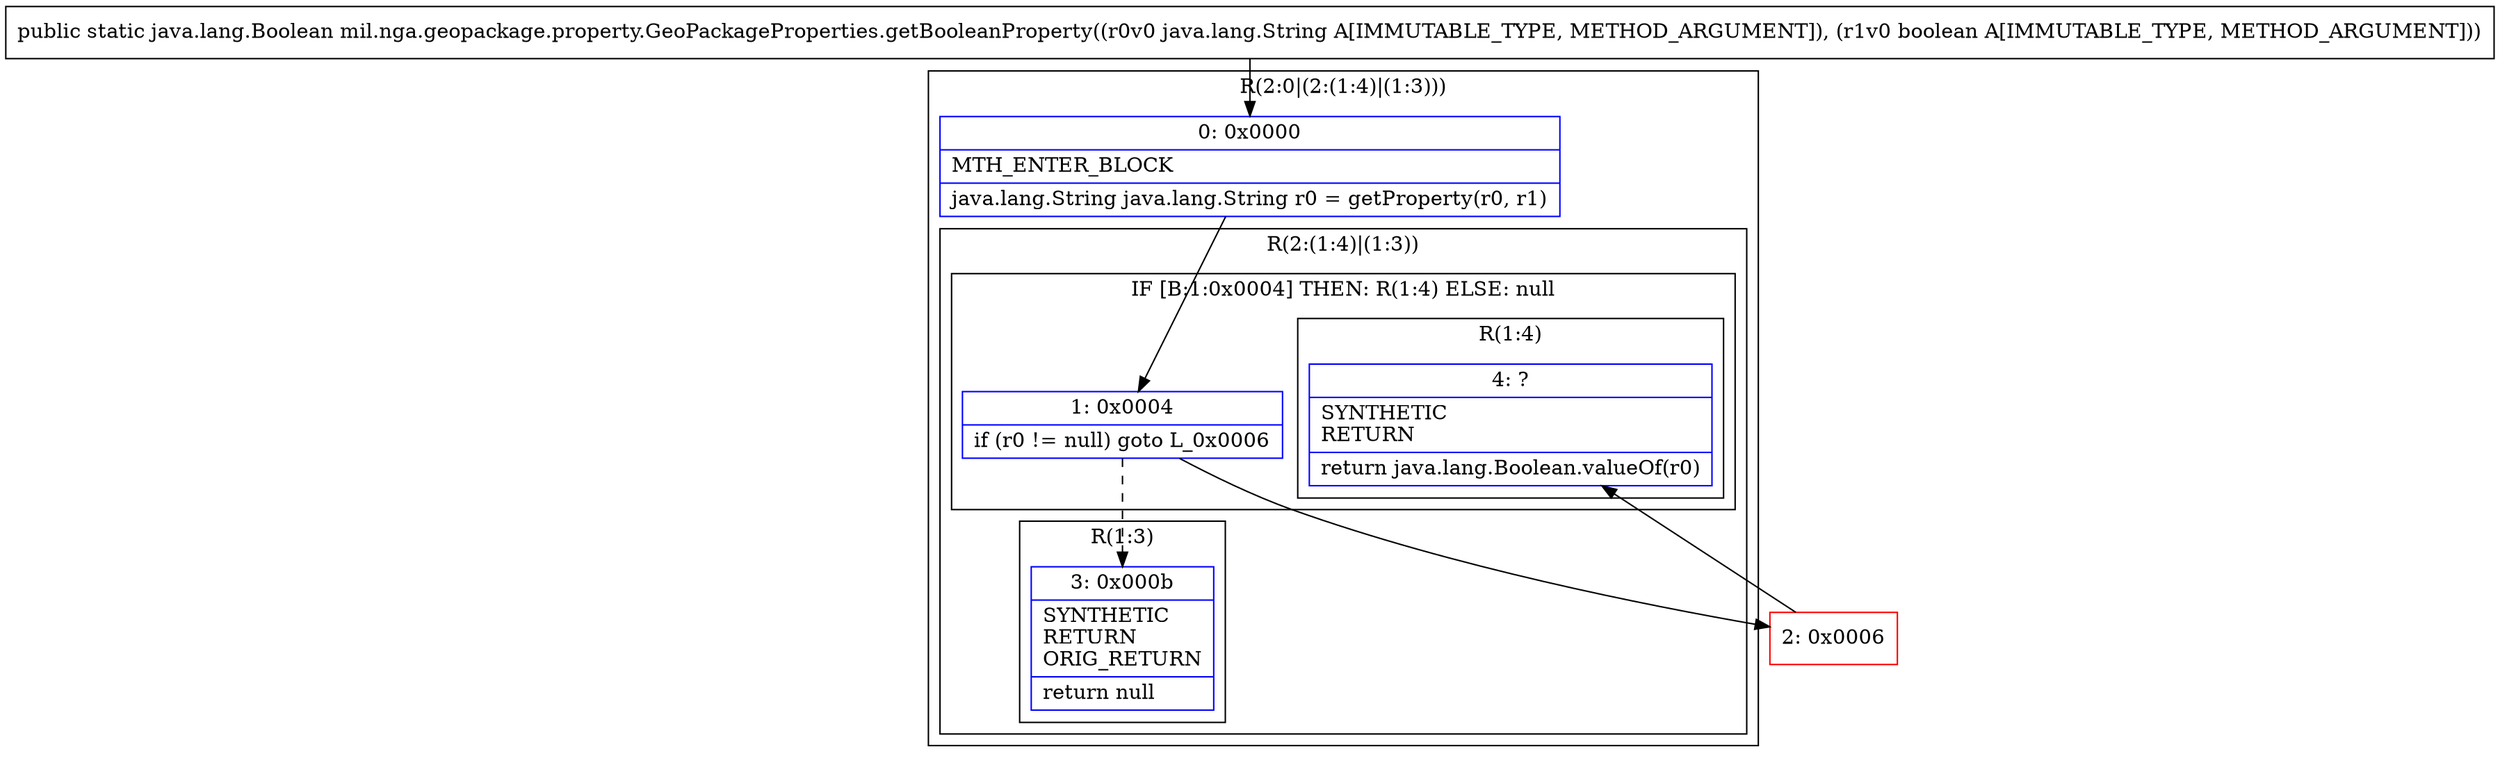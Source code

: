 digraph "CFG formil.nga.geopackage.property.GeoPackageProperties.getBooleanProperty(Ljava\/lang\/String;Z)Ljava\/lang\/Boolean;" {
subgraph cluster_Region_21920867 {
label = "R(2:0|(2:(1:4)|(1:3)))";
node [shape=record,color=blue];
Node_0 [shape=record,label="{0\:\ 0x0000|MTH_ENTER_BLOCK\l|java.lang.String java.lang.String r0 = getProperty(r0, r1)\l}"];
subgraph cluster_Region_1496811839 {
label = "R(2:(1:4)|(1:3))";
node [shape=record,color=blue];
subgraph cluster_IfRegion_361949288 {
label = "IF [B:1:0x0004] THEN: R(1:4) ELSE: null";
node [shape=record,color=blue];
Node_1 [shape=record,label="{1\:\ 0x0004|if (r0 != null) goto L_0x0006\l}"];
subgraph cluster_Region_1623064573 {
label = "R(1:4)";
node [shape=record,color=blue];
Node_4 [shape=record,label="{4\:\ ?|SYNTHETIC\lRETURN\l|return java.lang.Boolean.valueOf(r0)\l}"];
}
}
subgraph cluster_Region_887988947 {
label = "R(1:3)";
node [shape=record,color=blue];
Node_3 [shape=record,label="{3\:\ 0x000b|SYNTHETIC\lRETURN\lORIG_RETURN\l|return null\l}"];
}
}
}
Node_2 [shape=record,color=red,label="{2\:\ 0x0006}"];
MethodNode[shape=record,label="{public static java.lang.Boolean mil.nga.geopackage.property.GeoPackageProperties.getBooleanProperty((r0v0 java.lang.String A[IMMUTABLE_TYPE, METHOD_ARGUMENT]), (r1v0 boolean A[IMMUTABLE_TYPE, METHOD_ARGUMENT])) }"];
MethodNode -> Node_0;
Node_0 -> Node_1;
Node_1 -> Node_2;
Node_1 -> Node_3[style=dashed];
Node_2 -> Node_4;
}

